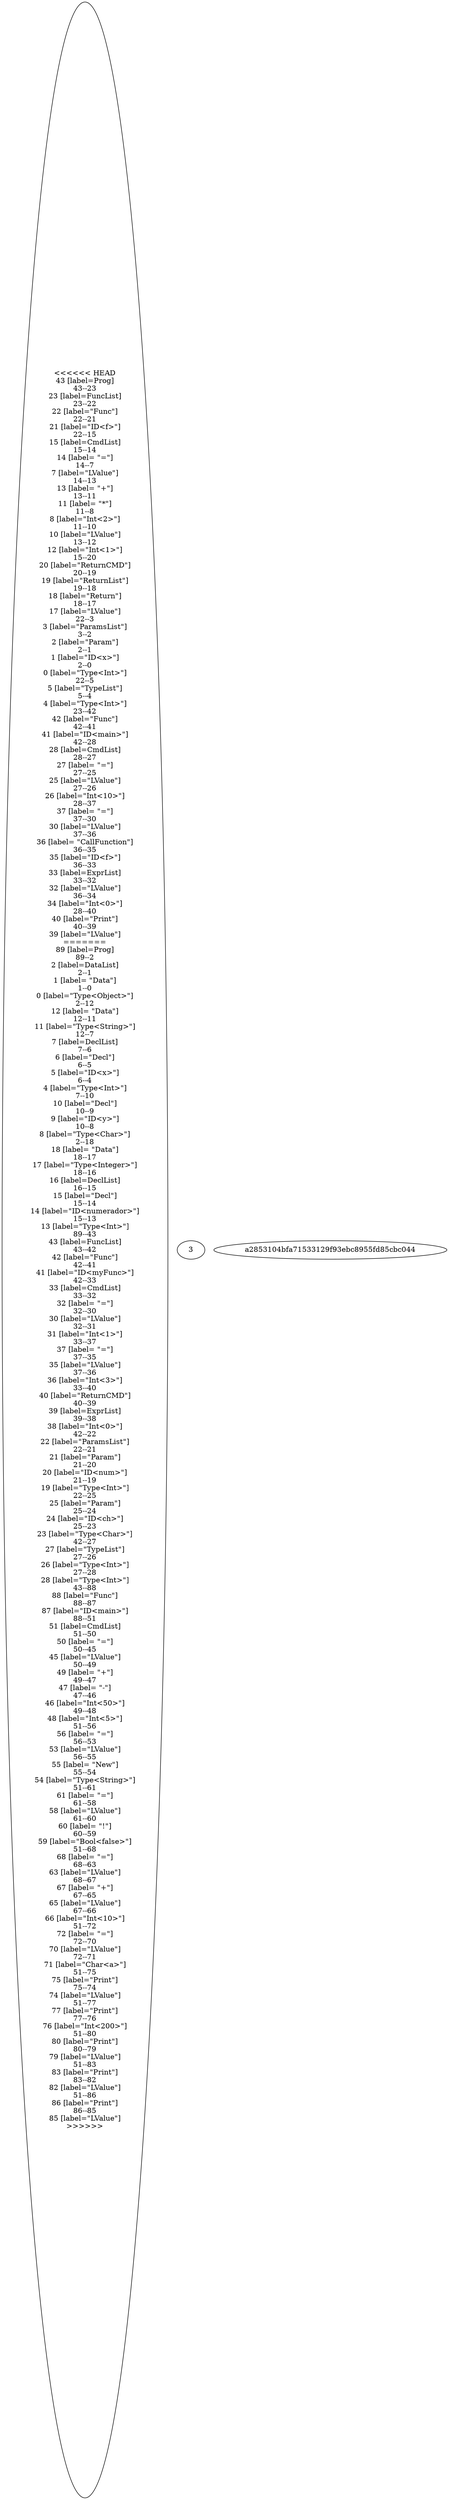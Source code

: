 graph program {
<<<<<<< HEAD
43 [label=Prog]
43--23
23 [label=FuncList]
23--22
22 [label="Func"]
22--21
21 [label="ID<f>"]
22--15
15 [label=CmdList]
15--14
14 [label= "="]
14--7
7 [label="LValue"]
14--13
13 [label= "+"]
13--11
11 [label= "*"]
11--8
8 [label="Int<2>"]
11--10
10 [label="LValue"]
13--12
12 [label="Int<1>"]
15--20
20 [label="ReturnCMD"]
20--19
19 [label="ReturnList"]
19--18
18 [label="Return"]
18--17
17 [label="LValue"]
22--3
3 [label="ParamsList"]
3--2
2 [label="Param"]
2--1
1 [label="ID<x>"]
2--0
0 [label="Type<Int>"]
22--5
5 [label="TypeList"]
5--4
4 [label="Type<Int>"]
23--42
42 [label="Func"]
42--41
41 [label="ID<main>"]
42--28
28 [label=CmdList]
28--27
27 [label= "="]
27--25
25 [label="LValue"]
27--26
26 [label="Int<10>"]
28--37
37 [label= "="]
37--30
30 [label="LValue"]
37--36
36 [label= "CallFunction"]
36--35
35 [label="ID<f>"]
36--33
33 [label=ExprList]
33--32
32 [label="LValue"]
36--34
34 [label="Int<0>"]
28--40
40 [label="Print"]
40--39
39 [label="LValue"]
=======
89 [label=Prog]
89--2
2 [label=DataList]
2--1
1 [label= "Data"]
1--0
0 [label="Type<Object>"]
2--12
12 [label= "Data"]
12--11
11 [label="Type<String>"]
12--7
7 [label=DeclList]
7--6
6 [label="Decl"]
6--5
5 [label="ID<x>"]
6--4
4 [label="Type<Int>"]
7--10
10 [label="Decl"]
10--9
9 [label="ID<y>"]
10--8
8 [label="Type<Char>"]
2--18
18 [label= "Data"]
18--17
17 [label="Type<Integer>"]
18--16
16 [label=DeclList]
16--15
15 [label="Decl"]
15--14
14 [label="ID<numerador>"]
15--13
13 [label="Type<Int>"]
89--43
43 [label=FuncList]
43--42
42 [label="Func"]
42--41
41 [label="ID<myFunc>"]
42--33
33 [label=CmdList]
33--32
32 [label= "="]
32--30
30 [label="LValue"]
32--31
31 [label="Int<1>"]
33--37
37 [label= "="]
37--35
35 [label="LValue"]
37--36
36 [label="Int<3>"]
33--40
40 [label="ReturnCMD"]
40--39
39 [label=ExprList]
39--38
38 [label="Int<0>"]
42--22
22 [label="ParamsList"]
22--21
21 [label="Param"]
21--20
20 [label="ID<num>"]
21--19
19 [label="Type<Int>"]
22--25
25 [label="Param"]
25--24
24 [label="ID<ch>"]
25--23
23 [label="Type<Char>"]
42--27
27 [label="TypeList"]
27--26
26 [label="Type<Int>"]
27--28
28 [label="Type<Int>"]
43--88
88 [label="Func"]
88--87
87 [label="ID<main>"]
88--51
51 [label=CmdList]
51--50
50 [label= "="]
50--45
45 [label="LValue"]
50--49
49 [label= "+"]
49--47
47 [label= "-"]
47--46
46 [label="Int<50>"]
49--48
48 [label="Int<5>"]
51--56
56 [label= "="]
56--53
53 [label="LValue"]
56--55
55 [label= "New"]
55--54
54 [label="Type<String>"]
51--61
61 [label= "="]
61--58
58 [label="LValue"]
61--60
60 [label= "!"]
60--59
59 [label="Bool<false>"]
51--68
68 [label= "="]
68--63
63 [label="LValue"]
68--67
67 [label= "+"]
67--65
65 [label="LValue"]
67--66
66 [label="Int<10>"]
51--72
72 [label= "="]
72--70
70 [label="LValue"]
72--71
71 [label="Char<a>"]
51--75
75 [label="Print"]
75--74
74 [label="LValue"]
51--77
77 [label="Print"]
77--76
76 [label="Int<200>"]
51--80
80 [label="Print"]
80--79
79 [label="LValue"]
51--83
83 [label="Print"]
83--82
82 [label="LValue"]
51--86
86 [label="Print"]
86--85
85 [label="LValue"]
>>>>>>> 3a2853104bfa71533129f93ebc8955fd85cbc044
}

